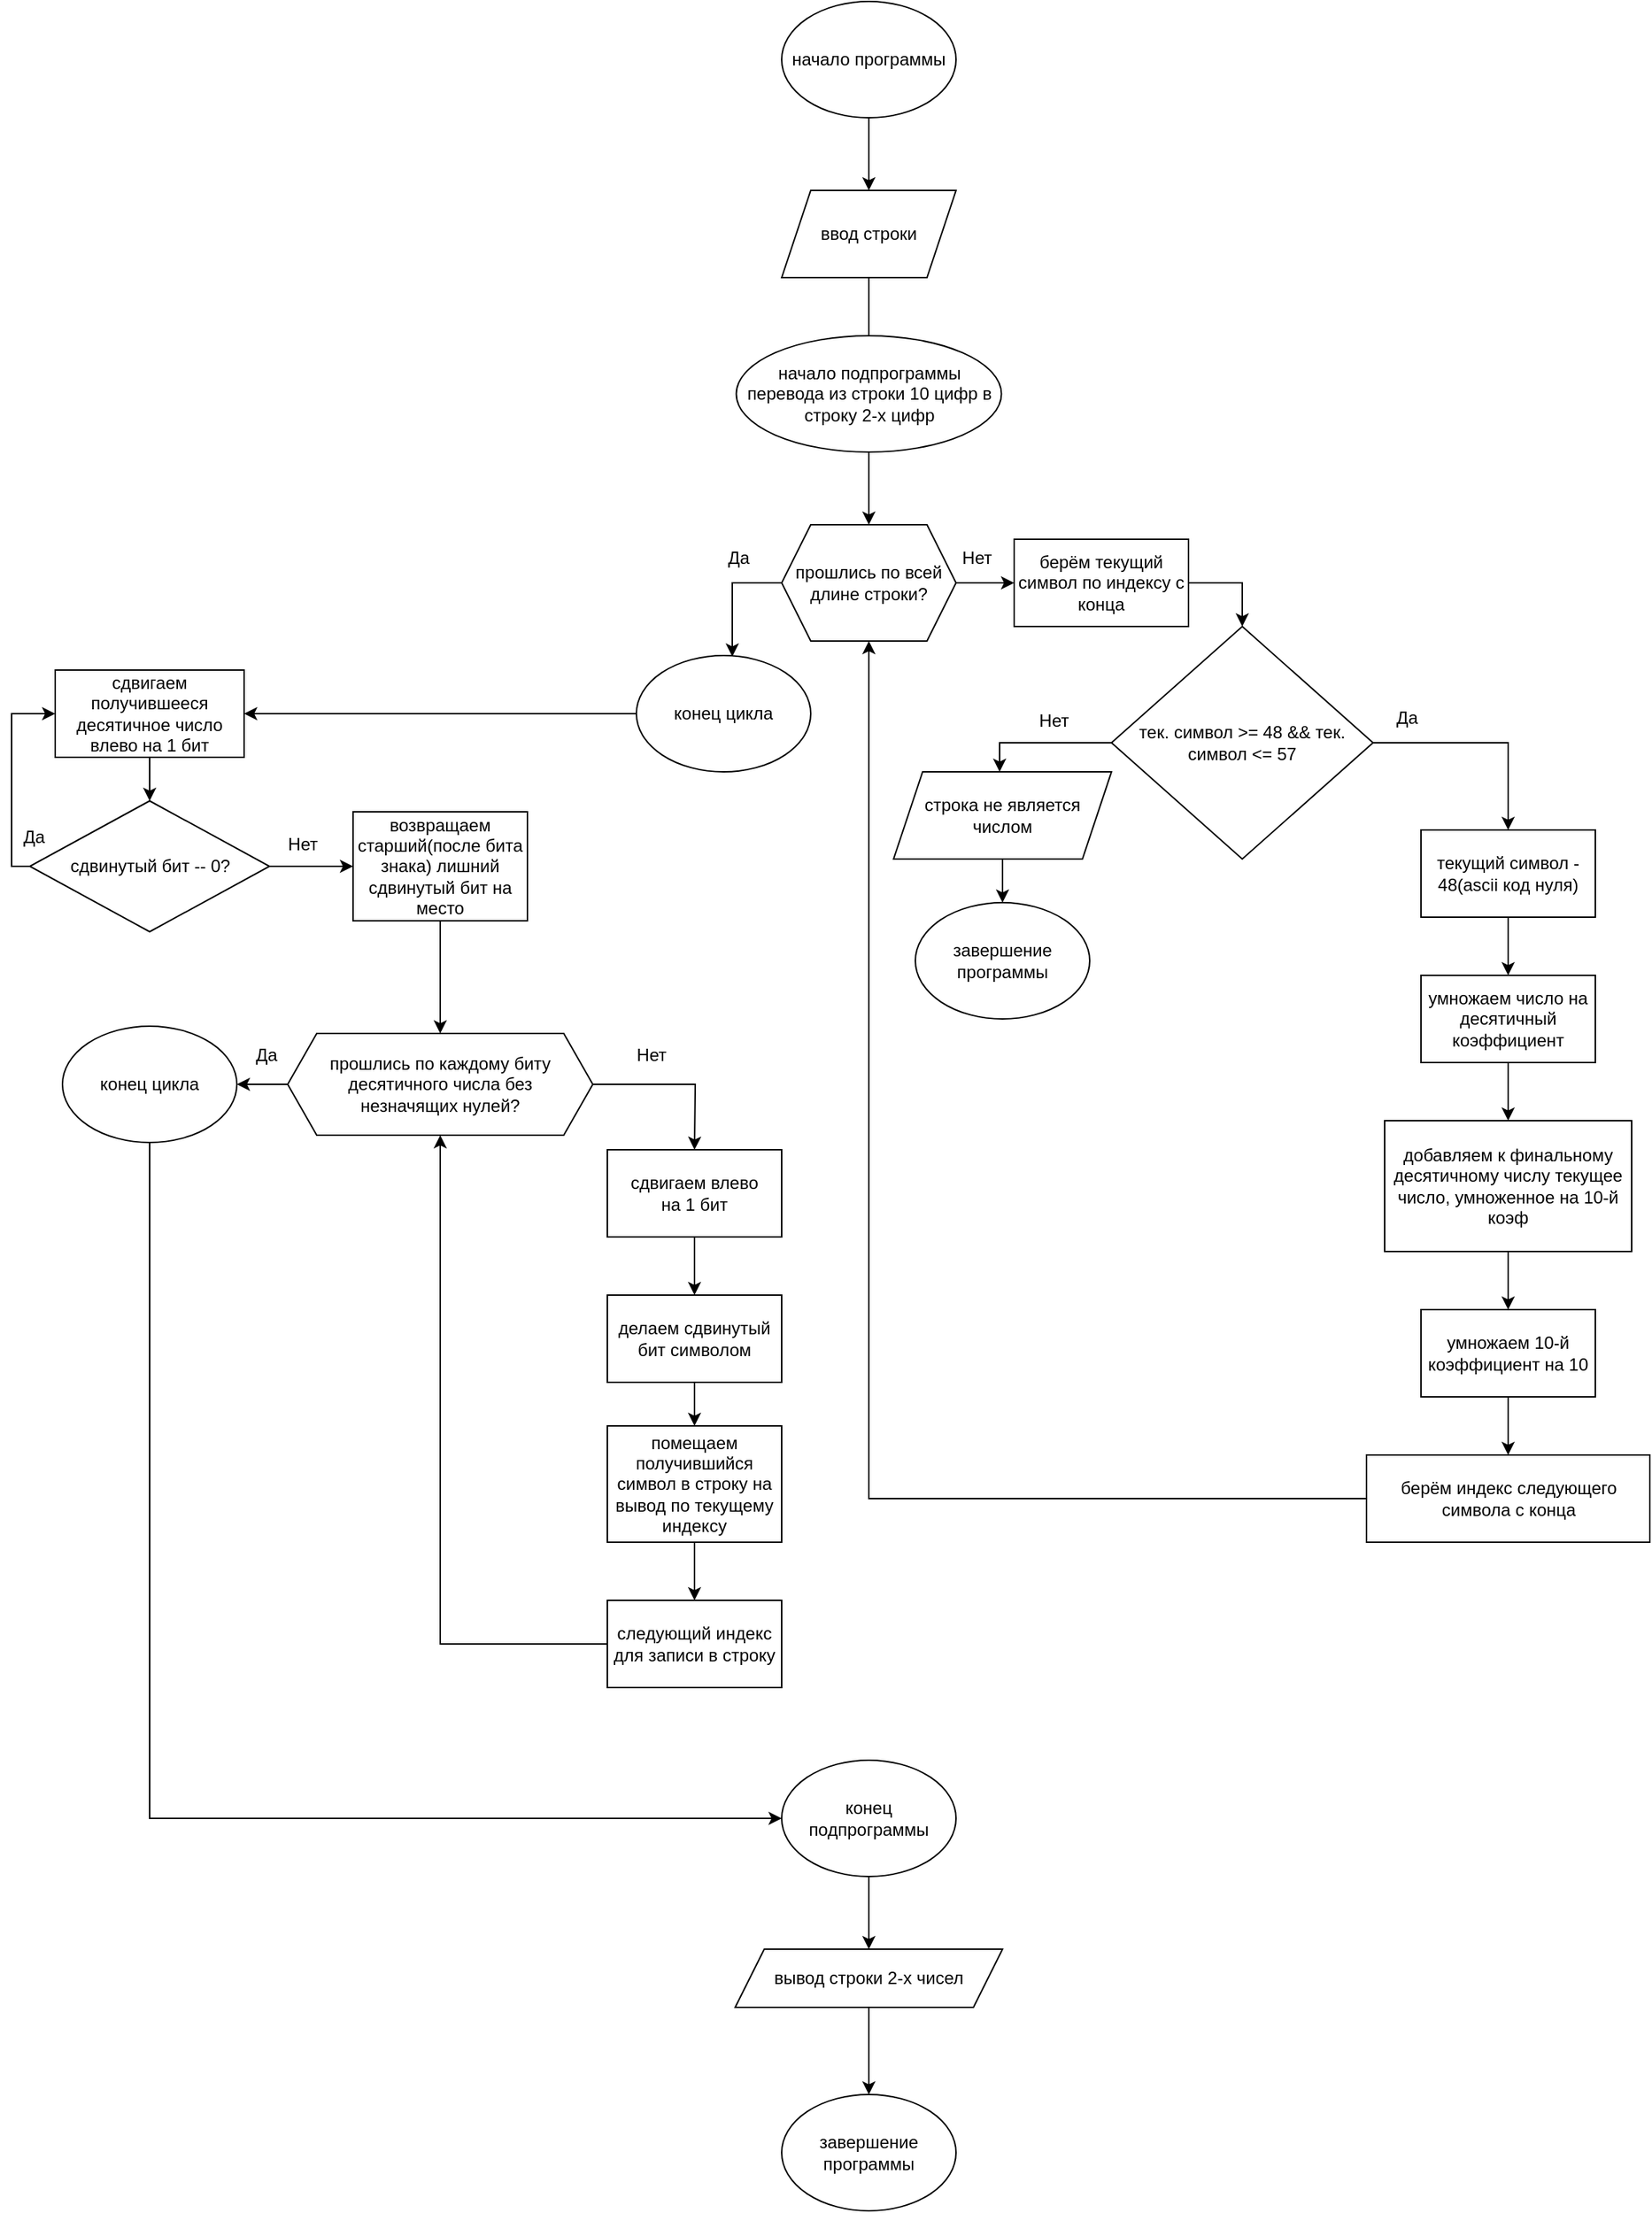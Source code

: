 <mxfile version="26.1.0">
  <diagram id="C5RBs43oDa-KdzZeNtuy" name="Page-1">
    <mxGraphModel dx="2418" dy="1074" grid="1" gridSize="10" guides="1" tooltips="1" connect="1" arrows="1" fold="1" page="1" pageScale="1" pageWidth="827" pageHeight="1169" math="0" shadow="0">
      <root>
        <mxCell id="WIyWlLk6GJQsqaUBKTNV-0" />
        <mxCell id="WIyWlLk6GJQsqaUBKTNV-1" parent="WIyWlLk6GJQsqaUBKTNV-0" />
        <mxCell id="5fV1kzE_wfEQVig91Vzh-1" style="edgeStyle=orthogonalEdgeStyle;rounded=0;orthogonalLoop=1;jettySize=auto;html=1;entryX=0.5;entryY=0;entryDx=0;entryDy=0;" parent="WIyWlLk6GJQsqaUBKTNV-1" source="5fV1kzE_wfEQVig91Vzh-0" target="5fV1kzE_wfEQVig91Vzh-2" edge="1">
          <mxGeometry relative="1" as="geometry">
            <mxPoint x="414" y="370" as="targetPoint" />
          </mxGeometry>
        </mxCell>
        <mxCell id="5fV1kzE_wfEQVig91Vzh-0" value="ввод строки" style="shape=parallelogram;perimeter=parallelogramPerimeter;whiteSpace=wrap;html=1;fixedSize=1;" parent="WIyWlLk6GJQsqaUBKTNV-1" vertex="1">
          <mxGeometry x="300" y="150" width="120" height="60" as="geometry" />
        </mxCell>
        <mxCell id="OpSav2Jw1ReQop_rSbhb-10" style="edgeStyle=orthogonalEdgeStyle;rounded=0;orthogonalLoop=1;jettySize=auto;html=1;entryX=0.55;entryY=0.009;entryDx=0;entryDy=0;entryPerimeter=0;" edge="1" parent="WIyWlLk6GJQsqaUBKTNV-1" source="5fV1kzE_wfEQVig91Vzh-2" target="5fV1kzE_wfEQVig91Vzh-7">
          <mxGeometry relative="1" as="geometry">
            <mxPoint x="250" y="420" as="targetPoint" />
            <Array as="points">
              <mxPoint x="266" y="420" />
            </Array>
          </mxGeometry>
        </mxCell>
        <mxCell id="OpSav2Jw1ReQop_rSbhb-12" style="edgeStyle=orthogonalEdgeStyle;rounded=0;orthogonalLoop=1;jettySize=auto;html=1;" edge="1" parent="WIyWlLk6GJQsqaUBKTNV-1" source="5fV1kzE_wfEQVig91Vzh-2" target="OpSav2Jw1ReQop_rSbhb-11">
          <mxGeometry relative="1" as="geometry" />
        </mxCell>
        <mxCell id="5fV1kzE_wfEQVig91Vzh-2" value="прошлись по всей длине строки?" style="shape=hexagon;perimeter=hexagonPerimeter2;whiteSpace=wrap;html=1;fixedSize=1;" parent="WIyWlLk6GJQsqaUBKTNV-1" vertex="1">
          <mxGeometry x="300" y="380" width="120" height="80" as="geometry" />
        </mxCell>
        <mxCell id="OpSav2Jw1ReQop_rSbhb-1" style="edgeStyle=orthogonalEdgeStyle;rounded=0;orthogonalLoop=1;jettySize=auto;html=1;" edge="1" parent="WIyWlLk6GJQsqaUBKTNV-1" source="5fV1kzE_wfEQVig91Vzh-5" target="OpSav2Jw1ReQop_rSbhb-0">
          <mxGeometry relative="1" as="geometry" />
        </mxCell>
        <mxCell id="5fV1kzE_wfEQVig91Vzh-5" value="текущий символ - 48(ascii код нуля)" style="rounded=0;whiteSpace=wrap;html=1;" parent="WIyWlLk6GJQsqaUBKTNV-1" vertex="1">
          <mxGeometry x="740" y="590" width="120" height="60" as="geometry" />
        </mxCell>
        <mxCell id="OpSav2Jw1ReQop_rSbhb-15" value="" style="edgeStyle=orthogonalEdgeStyle;rounded=0;orthogonalLoop=1;jettySize=auto;html=1;" edge="1" parent="WIyWlLk6GJQsqaUBKTNV-1" source="5fV1kzE_wfEQVig91Vzh-7" target="OpSav2Jw1ReQop_rSbhb-14">
          <mxGeometry relative="1" as="geometry" />
        </mxCell>
        <mxCell id="5fV1kzE_wfEQVig91Vzh-7" value="конец цикла" style="ellipse;whiteSpace=wrap;html=1;" parent="WIyWlLk6GJQsqaUBKTNV-1" vertex="1">
          <mxGeometry x="200" y="470" width="120" height="80" as="geometry" />
        </mxCell>
        <mxCell id="5fV1kzE_wfEQVig91Vzh-14" style="edgeStyle=orthogonalEdgeStyle;rounded=0;orthogonalLoop=1;jettySize=auto;html=1;entryX=0.5;entryY=0;entryDx=0;entryDy=0;" parent="WIyWlLk6GJQsqaUBKTNV-1" source="5fV1kzE_wfEQVig91Vzh-10" target="5fV1kzE_wfEQVig91Vzh-5" edge="1">
          <mxGeometry relative="1" as="geometry">
            <mxPoint x="800" y="530" as="targetPoint" />
          </mxGeometry>
        </mxCell>
        <mxCell id="5fV1kzE_wfEQVig91Vzh-19" style="edgeStyle=orthogonalEdgeStyle;rounded=0;orthogonalLoop=1;jettySize=auto;html=1;" parent="WIyWlLk6GJQsqaUBKTNV-1" source="5fV1kzE_wfEQVig91Vzh-10" target="5fV1kzE_wfEQVig91Vzh-16" edge="1">
          <mxGeometry relative="1" as="geometry">
            <mxPoint x="460" y="530" as="targetPoint" />
            <Array as="points">
              <mxPoint x="450" y="530" />
            </Array>
          </mxGeometry>
        </mxCell>
        <mxCell id="5fV1kzE_wfEQVig91Vzh-10" value="тек. символ &amp;gt;= 48 &amp;amp;&amp;amp; тек. символ &amp;lt;= 57" style="rhombus;whiteSpace=wrap;html=1;" parent="WIyWlLk6GJQsqaUBKTNV-1" vertex="1">
          <mxGeometry x="527" y="450" width="180" height="160" as="geometry" />
        </mxCell>
        <mxCell id="5fV1kzE_wfEQVig91Vzh-21" style="edgeStyle=orthogonalEdgeStyle;rounded=0;orthogonalLoop=1;jettySize=auto;html=1;entryX=0.5;entryY=0;entryDx=0;entryDy=0;" parent="WIyWlLk6GJQsqaUBKTNV-1" source="5fV1kzE_wfEQVig91Vzh-16" target="5fV1kzE_wfEQVig91Vzh-20" edge="1">
          <mxGeometry relative="1" as="geometry" />
        </mxCell>
        <mxCell id="5fV1kzE_wfEQVig91Vzh-16" value="строка не является числом" style="shape=parallelogram;perimeter=parallelogramPerimeter;whiteSpace=wrap;html=1;fixedSize=1;" parent="WIyWlLk6GJQsqaUBKTNV-1" vertex="1">
          <mxGeometry x="377" y="550" width="150" height="60" as="geometry" />
        </mxCell>
        <mxCell id="5fV1kzE_wfEQVig91Vzh-20" value="завершение программы" style="ellipse;whiteSpace=wrap;html=1;" parent="WIyWlLk6GJQsqaUBKTNV-1" vertex="1">
          <mxGeometry x="392" y="640" width="120" height="80" as="geometry" />
        </mxCell>
        <mxCell id="OpSav2Jw1ReQop_rSbhb-3" style="edgeStyle=orthogonalEdgeStyle;rounded=0;orthogonalLoop=1;jettySize=auto;html=1;" edge="1" parent="WIyWlLk6GJQsqaUBKTNV-1" source="OpSav2Jw1ReQop_rSbhb-0" target="OpSav2Jw1ReQop_rSbhb-2">
          <mxGeometry relative="1" as="geometry" />
        </mxCell>
        <mxCell id="OpSav2Jw1ReQop_rSbhb-0" value="умножаем число на десятичный коэффициент" style="rounded=0;whiteSpace=wrap;html=1;" vertex="1" parent="WIyWlLk6GJQsqaUBKTNV-1">
          <mxGeometry x="740" y="690" width="120" height="60" as="geometry" />
        </mxCell>
        <mxCell id="OpSav2Jw1ReQop_rSbhb-5" style="edgeStyle=orthogonalEdgeStyle;rounded=0;orthogonalLoop=1;jettySize=auto;html=1;" edge="1" parent="WIyWlLk6GJQsqaUBKTNV-1" source="OpSav2Jw1ReQop_rSbhb-2" target="OpSav2Jw1ReQop_rSbhb-4">
          <mxGeometry relative="1" as="geometry" />
        </mxCell>
        <mxCell id="OpSav2Jw1ReQop_rSbhb-2" value="добавляем к финальному десятичному числу текущее число, умноженное на 10-й коэф" style="rounded=0;whiteSpace=wrap;html=1;" vertex="1" parent="WIyWlLk6GJQsqaUBKTNV-1">
          <mxGeometry x="715" y="790" width="170" height="90" as="geometry" />
        </mxCell>
        <mxCell id="OpSav2Jw1ReQop_rSbhb-36" value="" style="edgeStyle=orthogonalEdgeStyle;rounded=0;orthogonalLoop=1;jettySize=auto;html=1;" edge="1" parent="WIyWlLk6GJQsqaUBKTNV-1" source="OpSav2Jw1ReQop_rSbhb-4" target="OpSav2Jw1ReQop_rSbhb-35">
          <mxGeometry relative="1" as="geometry" />
        </mxCell>
        <mxCell id="OpSav2Jw1ReQop_rSbhb-4" value="умножаем 10-й коэффициент на 10" style="rounded=0;whiteSpace=wrap;html=1;" vertex="1" parent="WIyWlLk6GJQsqaUBKTNV-1">
          <mxGeometry x="740" y="920" width="120" height="60" as="geometry" />
        </mxCell>
        <mxCell id="OpSav2Jw1ReQop_rSbhb-13" style="edgeStyle=orthogonalEdgeStyle;rounded=0;orthogonalLoop=1;jettySize=auto;html=1;entryX=0.5;entryY=0;entryDx=0;entryDy=0;" edge="1" parent="WIyWlLk6GJQsqaUBKTNV-1" source="OpSav2Jw1ReQop_rSbhb-11" target="5fV1kzE_wfEQVig91Vzh-10">
          <mxGeometry relative="1" as="geometry">
            <mxPoint x="620" y="420" as="targetPoint" />
            <Array as="points">
              <mxPoint x="617" y="420" />
            </Array>
          </mxGeometry>
        </mxCell>
        <mxCell id="OpSav2Jw1ReQop_rSbhb-11" value="берём текущий символ по индексу с конца" style="rounded=0;whiteSpace=wrap;html=1;" vertex="1" parent="WIyWlLk6GJQsqaUBKTNV-1">
          <mxGeometry x="460" y="390" width="120" height="60" as="geometry" />
        </mxCell>
        <mxCell id="OpSav2Jw1ReQop_rSbhb-20" value="" style="edgeStyle=orthogonalEdgeStyle;rounded=0;orthogonalLoop=1;jettySize=auto;html=1;" edge="1" parent="WIyWlLk6GJQsqaUBKTNV-1" source="OpSav2Jw1ReQop_rSbhb-14" target="OpSav2Jw1ReQop_rSbhb-19">
          <mxGeometry relative="1" as="geometry" />
        </mxCell>
        <mxCell id="OpSav2Jw1ReQop_rSbhb-14" value="сдвигаем получившееся десятичное число влево на 1 бит" style="whiteSpace=wrap;html=1;" vertex="1" parent="WIyWlLk6GJQsqaUBKTNV-1">
          <mxGeometry x="-200" y="480" width="130" height="60" as="geometry" />
        </mxCell>
        <mxCell id="OpSav2Jw1ReQop_rSbhb-21" style="edgeStyle=orthogonalEdgeStyle;rounded=0;orthogonalLoop=1;jettySize=auto;html=1;entryX=0;entryY=0.5;entryDx=0;entryDy=0;" edge="1" parent="WIyWlLk6GJQsqaUBKTNV-1" source="OpSav2Jw1ReQop_rSbhb-19" target="OpSav2Jw1ReQop_rSbhb-14">
          <mxGeometry relative="1" as="geometry">
            <mxPoint x="-90" y="510" as="targetPoint" />
            <Array as="points">
              <mxPoint x="-230" y="615" />
              <mxPoint x="-230" y="510" />
            </Array>
          </mxGeometry>
        </mxCell>
        <mxCell id="OpSav2Jw1ReQop_rSbhb-46" value="" style="edgeStyle=orthogonalEdgeStyle;rounded=0;orthogonalLoop=1;jettySize=auto;html=1;" edge="1" parent="WIyWlLk6GJQsqaUBKTNV-1" source="OpSav2Jw1ReQop_rSbhb-19" target="OpSav2Jw1ReQop_rSbhb-45">
          <mxGeometry relative="1" as="geometry">
            <Array as="points">
              <mxPoint x="-10" y="615" />
              <mxPoint x="-10" y="615" />
            </Array>
          </mxGeometry>
        </mxCell>
        <mxCell id="OpSav2Jw1ReQop_rSbhb-19" value="сдвинутый бит -- 0?" style="rhombus;whiteSpace=wrap;html=1;" vertex="1" parent="WIyWlLk6GJQsqaUBKTNV-1">
          <mxGeometry x="-217.5" y="570" width="165" height="90" as="geometry" />
        </mxCell>
        <mxCell id="OpSav2Jw1ReQop_rSbhb-29" style="edgeStyle=orthogonalEdgeStyle;rounded=0;orthogonalLoop=1;jettySize=auto;html=1;" edge="1" parent="WIyWlLk6GJQsqaUBKTNV-1" source="OpSav2Jw1ReQop_rSbhb-24">
          <mxGeometry relative="1" as="geometry">
            <mxPoint x="240" y="810" as="targetPoint" />
          </mxGeometry>
        </mxCell>
        <mxCell id="OpSav2Jw1ReQop_rSbhb-54" value="" style="edgeStyle=orthogonalEdgeStyle;rounded=0;orthogonalLoop=1;jettySize=auto;html=1;entryX=1;entryY=0.5;entryDx=0;entryDy=0;" edge="1" parent="WIyWlLk6GJQsqaUBKTNV-1" source="OpSav2Jw1ReQop_rSbhb-24" target="OpSav2Jw1ReQop_rSbhb-55">
          <mxGeometry relative="1" as="geometry">
            <mxPoint x="-185" y="765" as="targetPoint" />
          </mxGeometry>
        </mxCell>
        <mxCell id="OpSav2Jw1ReQop_rSbhb-24" value="&lt;div&gt;прошлись по каждому биту десятичного числа без&lt;/div&gt;&lt;div&gt;незначящих нулей?&lt;/div&gt;" style="shape=hexagon;perimeter=hexagonPerimeter2;whiteSpace=wrap;html=1;fixedSize=1;" vertex="1" parent="WIyWlLk6GJQsqaUBKTNV-1">
          <mxGeometry x="-40" y="730" width="210" height="70" as="geometry" />
        </mxCell>
        <mxCell id="OpSav2Jw1ReQop_rSbhb-26" value="начало подпрограммы перевода из строки 10 цифр в строку 2-х цифр" style="ellipse;whiteSpace=wrap;html=1;" vertex="1" parent="WIyWlLk6GJQsqaUBKTNV-1">
          <mxGeometry x="268.75" y="250" width="182.5" height="80" as="geometry" />
        </mxCell>
        <mxCell id="OpSav2Jw1ReQop_rSbhb-31" style="edgeStyle=orthogonalEdgeStyle;rounded=0;orthogonalLoop=1;jettySize=auto;html=1;" edge="1" parent="WIyWlLk6GJQsqaUBKTNV-1" source="OpSav2Jw1ReQop_rSbhb-30" target="5fV1kzE_wfEQVig91Vzh-0">
          <mxGeometry relative="1" as="geometry" />
        </mxCell>
        <mxCell id="OpSav2Jw1ReQop_rSbhb-30" value="начало программы" style="ellipse;whiteSpace=wrap;html=1;" vertex="1" parent="WIyWlLk6GJQsqaUBKTNV-1">
          <mxGeometry x="300" y="20" width="120" height="80" as="geometry" />
        </mxCell>
        <mxCell id="OpSav2Jw1ReQop_rSbhb-41" value="" style="edgeStyle=orthogonalEdgeStyle;rounded=0;orthogonalLoop=1;jettySize=auto;html=1;" edge="1" parent="WIyWlLk6GJQsqaUBKTNV-1" source="OpSav2Jw1ReQop_rSbhb-33" target="OpSav2Jw1ReQop_rSbhb-40">
          <mxGeometry relative="1" as="geometry" />
        </mxCell>
        <mxCell id="OpSav2Jw1ReQop_rSbhb-33" value="&lt;div&gt;сдвигаем влево&lt;/div&gt;&lt;div&gt;на 1 бит&lt;/div&gt;" style="rounded=0;whiteSpace=wrap;html=1;" vertex="1" parent="WIyWlLk6GJQsqaUBKTNV-1">
          <mxGeometry x="180" y="810" width="120" height="60" as="geometry" />
        </mxCell>
        <mxCell id="OpSav2Jw1ReQop_rSbhb-37" style="edgeStyle=orthogonalEdgeStyle;rounded=0;orthogonalLoop=1;jettySize=auto;html=1;entryX=0.5;entryY=1;entryDx=0;entryDy=0;" edge="1" parent="WIyWlLk6GJQsqaUBKTNV-1" source="OpSav2Jw1ReQop_rSbhb-35" target="5fV1kzE_wfEQVig91Vzh-2">
          <mxGeometry relative="1" as="geometry" />
        </mxCell>
        <mxCell id="OpSav2Jw1ReQop_rSbhb-35" value="берём индекс следующего символа с конца" style="whiteSpace=wrap;html=1;rounded=0;" vertex="1" parent="WIyWlLk6GJQsqaUBKTNV-1">
          <mxGeometry x="702.5" y="1020" width="195" height="60" as="geometry" />
        </mxCell>
        <mxCell id="OpSav2Jw1ReQop_rSbhb-43" value="" style="edgeStyle=orthogonalEdgeStyle;rounded=0;orthogonalLoop=1;jettySize=auto;html=1;" edge="1" parent="WIyWlLk6GJQsqaUBKTNV-1" source="OpSav2Jw1ReQop_rSbhb-40" target="OpSav2Jw1ReQop_rSbhb-42">
          <mxGeometry relative="1" as="geometry" />
        </mxCell>
        <mxCell id="OpSav2Jw1ReQop_rSbhb-40" value="делаем сдвинутый бит символом" style="whiteSpace=wrap;html=1;rounded=0;" vertex="1" parent="WIyWlLk6GJQsqaUBKTNV-1">
          <mxGeometry x="180" y="910" width="120" height="60" as="geometry" />
        </mxCell>
        <mxCell id="OpSav2Jw1ReQop_rSbhb-50" value="" style="edgeStyle=orthogonalEdgeStyle;rounded=0;orthogonalLoop=1;jettySize=auto;html=1;" edge="1" parent="WIyWlLk6GJQsqaUBKTNV-1" source="OpSav2Jw1ReQop_rSbhb-42" target="OpSav2Jw1ReQop_rSbhb-49">
          <mxGeometry relative="1" as="geometry" />
        </mxCell>
        <mxCell id="OpSav2Jw1ReQop_rSbhb-42" value="помещаем получившийся символ в строку на вывод по текущему индексу" style="whiteSpace=wrap;html=1;rounded=0;" vertex="1" parent="WIyWlLk6GJQsqaUBKTNV-1">
          <mxGeometry x="180" y="1000" width="120" height="80" as="geometry" />
        </mxCell>
        <mxCell id="OpSav2Jw1ReQop_rSbhb-48" style="edgeStyle=orthogonalEdgeStyle;rounded=0;orthogonalLoop=1;jettySize=auto;html=1;" edge="1" parent="WIyWlLk6GJQsqaUBKTNV-1" source="OpSav2Jw1ReQop_rSbhb-45" target="OpSav2Jw1ReQop_rSbhb-24">
          <mxGeometry relative="1" as="geometry" />
        </mxCell>
        <mxCell id="OpSav2Jw1ReQop_rSbhb-45" value="возвращаем старший(после бита знака) лишний сдвинутый бит на место" style="whiteSpace=wrap;html=1;" vertex="1" parent="WIyWlLk6GJQsqaUBKTNV-1">
          <mxGeometry x="5" y="577.5" width="120" height="75" as="geometry" />
        </mxCell>
        <mxCell id="OpSav2Jw1ReQop_rSbhb-51" style="edgeStyle=orthogonalEdgeStyle;rounded=0;orthogonalLoop=1;jettySize=auto;html=1;entryX=0.5;entryY=1;entryDx=0;entryDy=0;" edge="1" parent="WIyWlLk6GJQsqaUBKTNV-1" source="OpSav2Jw1ReQop_rSbhb-49" target="OpSav2Jw1ReQop_rSbhb-24">
          <mxGeometry relative="1" as="geometry" />
        </mxCell>
        <mxCell id="OpSav2Jw1ReQop_rSbhb-49" value="следующий индекс для записи в строку" style="whiteSpace=wrap;html=1;rounded=0;" vertex="1" parent="WIyWlLk6GJQsqaUBKTNV-1">
          <mxGeometry x="180" y="1120" width="120" height="60" as="geometry" />
        </mxCell>
        <mxCell id="OpSav2Jw1ReQop_rSbhb-58" style="edgeStyle=orthogonalEdgeStyle;rounded=0;orthogonalLoop=1;jettySize=auto;html=1;entryX=0;entryY=0.5;entryDx=0;entryDy=0;" edge="1" parent="WIyWlLk6GJQsqaUBKTNV-1" source="OpSav2Jw1ReQop_rSbhb-55" target="OpSav2Jw1ReQop_rSbhb-57">
          <mxGeometry relative="1" as="geometry">
            <Array as="points">
              <mxPoint x="-135" y="1270" />
            </Array>
          </mxGeometry>
        </mxCell>
        <mxCell id="OpSav2Jw1ReQop_rSbhb-55" value="конец цикла" style="ellipse;whiteSpace=wrap;html=1;" vertex="1" parent="WIyWlLk6GJQsqaUBKTNV-1">
          <mxGeometry x="-195" y="725" width="120" height="80" as="geometry" />
        </mxCell>
        <mxCell id="OpSav2Jw1ReQop_rSbhb-59" style="edgeStyle=orthogonalEdgeStyle;rounded=0;orthogonalLoop=1;jettySize=auto;html=1;" edge="1" parent="WIyWlLk6GJQsqaUBKTNV-1" source="OpSav2Jw1ReQop_rSbhb-57">
          <mxGeometry relative="1" as="geometry">
            <mxPoint x="360" y="1360" as="targetPoint" />
          </mxGeometry>
        </mxCell>
        <mxCell id="OpSav2Jw1ReQop_rSbhb-57" value="конец подпрограммы" style="ellipse;whiteSpace=wrap;html=1;" vertex="1" parent="WIyWlLk6GJQsqaUBKTNV-1">
          <mxGeometry x="300" y="1230" width="120" height="80" as="geometry" />
        </mxCell>
        <mxCell id="OpSav2Jw1ReQop_rSbhb-62" style="edgeStyle=orthogonalEdgeStyle;rounded=0;orthogonalLoop=1;jettySize=auto;html=1;" edge="1" parent="WIyWlLk6GJQsqaUBKTNV-1" source="OpSav2Jw1ReQop_rSbhb-60" target="OpSav2Jw1ReQop_rSbhb-61">
          <mxGeometry relative="1" as="geometry" />
        </mxCell>
        <mxCell id="OpSav2Jw1ReQop_rSbhb-60" value="вывод строки 2-х чисел" style="shape=parallelogram;perimeter=parallelogramPerimeter;whiteSpace=wrap;html=1;fixedSize=1;" vertex="1" parent="WIyWlLk6GJQsqaUBKTNV-1">
          <mxGeometry x="268" y="1360" width="184" height="40" as="geometry" />
        </mxCell>
        <mxCell id="OpSav2Jw1ReQop_rSbhb-61" value="завершение программы" style="ellipse;whiteSpace=wrap;html=1;" vertex="1" parent="WIyWlLk6GJQsqaUBKTNV-1">
          <mxGeometry x="300" y="1460" width="120" height="80" as="geometry" />
        </mxCell>
        <mxCell id="OpSav2Jw1ReQop_rSbhb-63" value="Да" style="text;html=1;align=center;verticalAlign=middle;resizable=0;points=[];autosize=1;strokeColor=none;fillColor=none;" vertex="1" parent="WIyWlLk6GJQsqaUBKTNV-1">
          <mxGeometry x="250" y="388" width="40" height="30" as="geometry" />
        </mxCell>
        <mxCell id="OpSav2Jw1ReQop_rSbhb-64" value="Нет" style="text;html=1;align=center;verticalAlign=middle;resizable=0;points=[];autosize=1;strokeColor=none;fillColor=none;" vertex="1" parent="WIyWlLk6GJQsqaUBKTNV-1">
          <mxGeometry x="414" y="388" width="40" height="30" as="geometry" />
        </mxCell>
        <mxCell id="OpSav2Jw1ReQop_rSbhb-65" value="Нет" style="text;html=1;align=center;verticalAlign=middle;resizable=0;points=[];autosize=1;strokeColor=none;fillColor=none;" vertex="1" parent="WIyWlLk6GJQsqaUBKTNV-1">
          <mxGeometry x="467" y="500" width="40" height="30" as="geometry" />
        </mxCell>
        <mxCell id="OpSav2Jw1ReQop_rSbhb-67" value="Да" style="text;html=1;align=center;verticalAlign=middle;resizable=0;points=[];autosize=1;strokeColor=none;fillColor=none;" vertex="1" parent="WIyWlLk6GJQsqaUBKTNV-1">
          <mxGeometry x="710" y="498" width="40" height="30" as="geometry" />
        </mxCell>
        <mxCell id="OpSav2Jw1ReQop_rSbhb-68" value="Да" style="text;html=1;align=center;verticalAlign=middle;resizable=0;points=[];autosize=1;strokeColor=none;fillColor=none;" vertex="1" parent="WIyWlLk6GJQsqaUBKTNV-1">
          <mxGeometry x="-235" y="580" width="40" height="30" as="geometry" />
        </mxCell>
        <mxCell id="OpSav2Jw1ReQop_rSbhb-69" value="Нет" style="text;html=1;align=center;verticalAlign=middle;resizable=0;points=[];autosize=1;strokeColor=none;fillColor=none;" vertex="1" parent="WIyWlLk6GJQsqaUBKTNV-1">
          <mxGeometry x="-50" y="585" width="40" height="30" as="geometry" />
        </mxCell>
        <mxCell id="OpSav2Jw1ReQop_rSbhb-70" value="Да" style="text;html=1;align=center;verticalAlign=middle;resizable=0;points=[];autosize=1;strokeColor=none;fillColor=none;" vertex="1" parent="WIyWlLk6GJQsqaUBKTNV-1">
          <mxGeometry x="-75" y="730" width="40" height="30" as="geometry" />
        </mxCell>
        <mxCell id="OpSav2Jw1ReQop_rSbhb-71" value="Нет" style="text;html=1;align=center;verticalAlign=middle;resizable=0;points=[];autosize=1;strokeColor=none;fillColor=none;" vertex="1" parent="WIyWlLk6GJQsqaUBKTNV-1">
          <mxGeometry x="190" y="730" width="40" height="30" as="geometry" />
        </mxCell>
      </root>
    </mxGraphModel>
  </diagram>
</mxfile>
